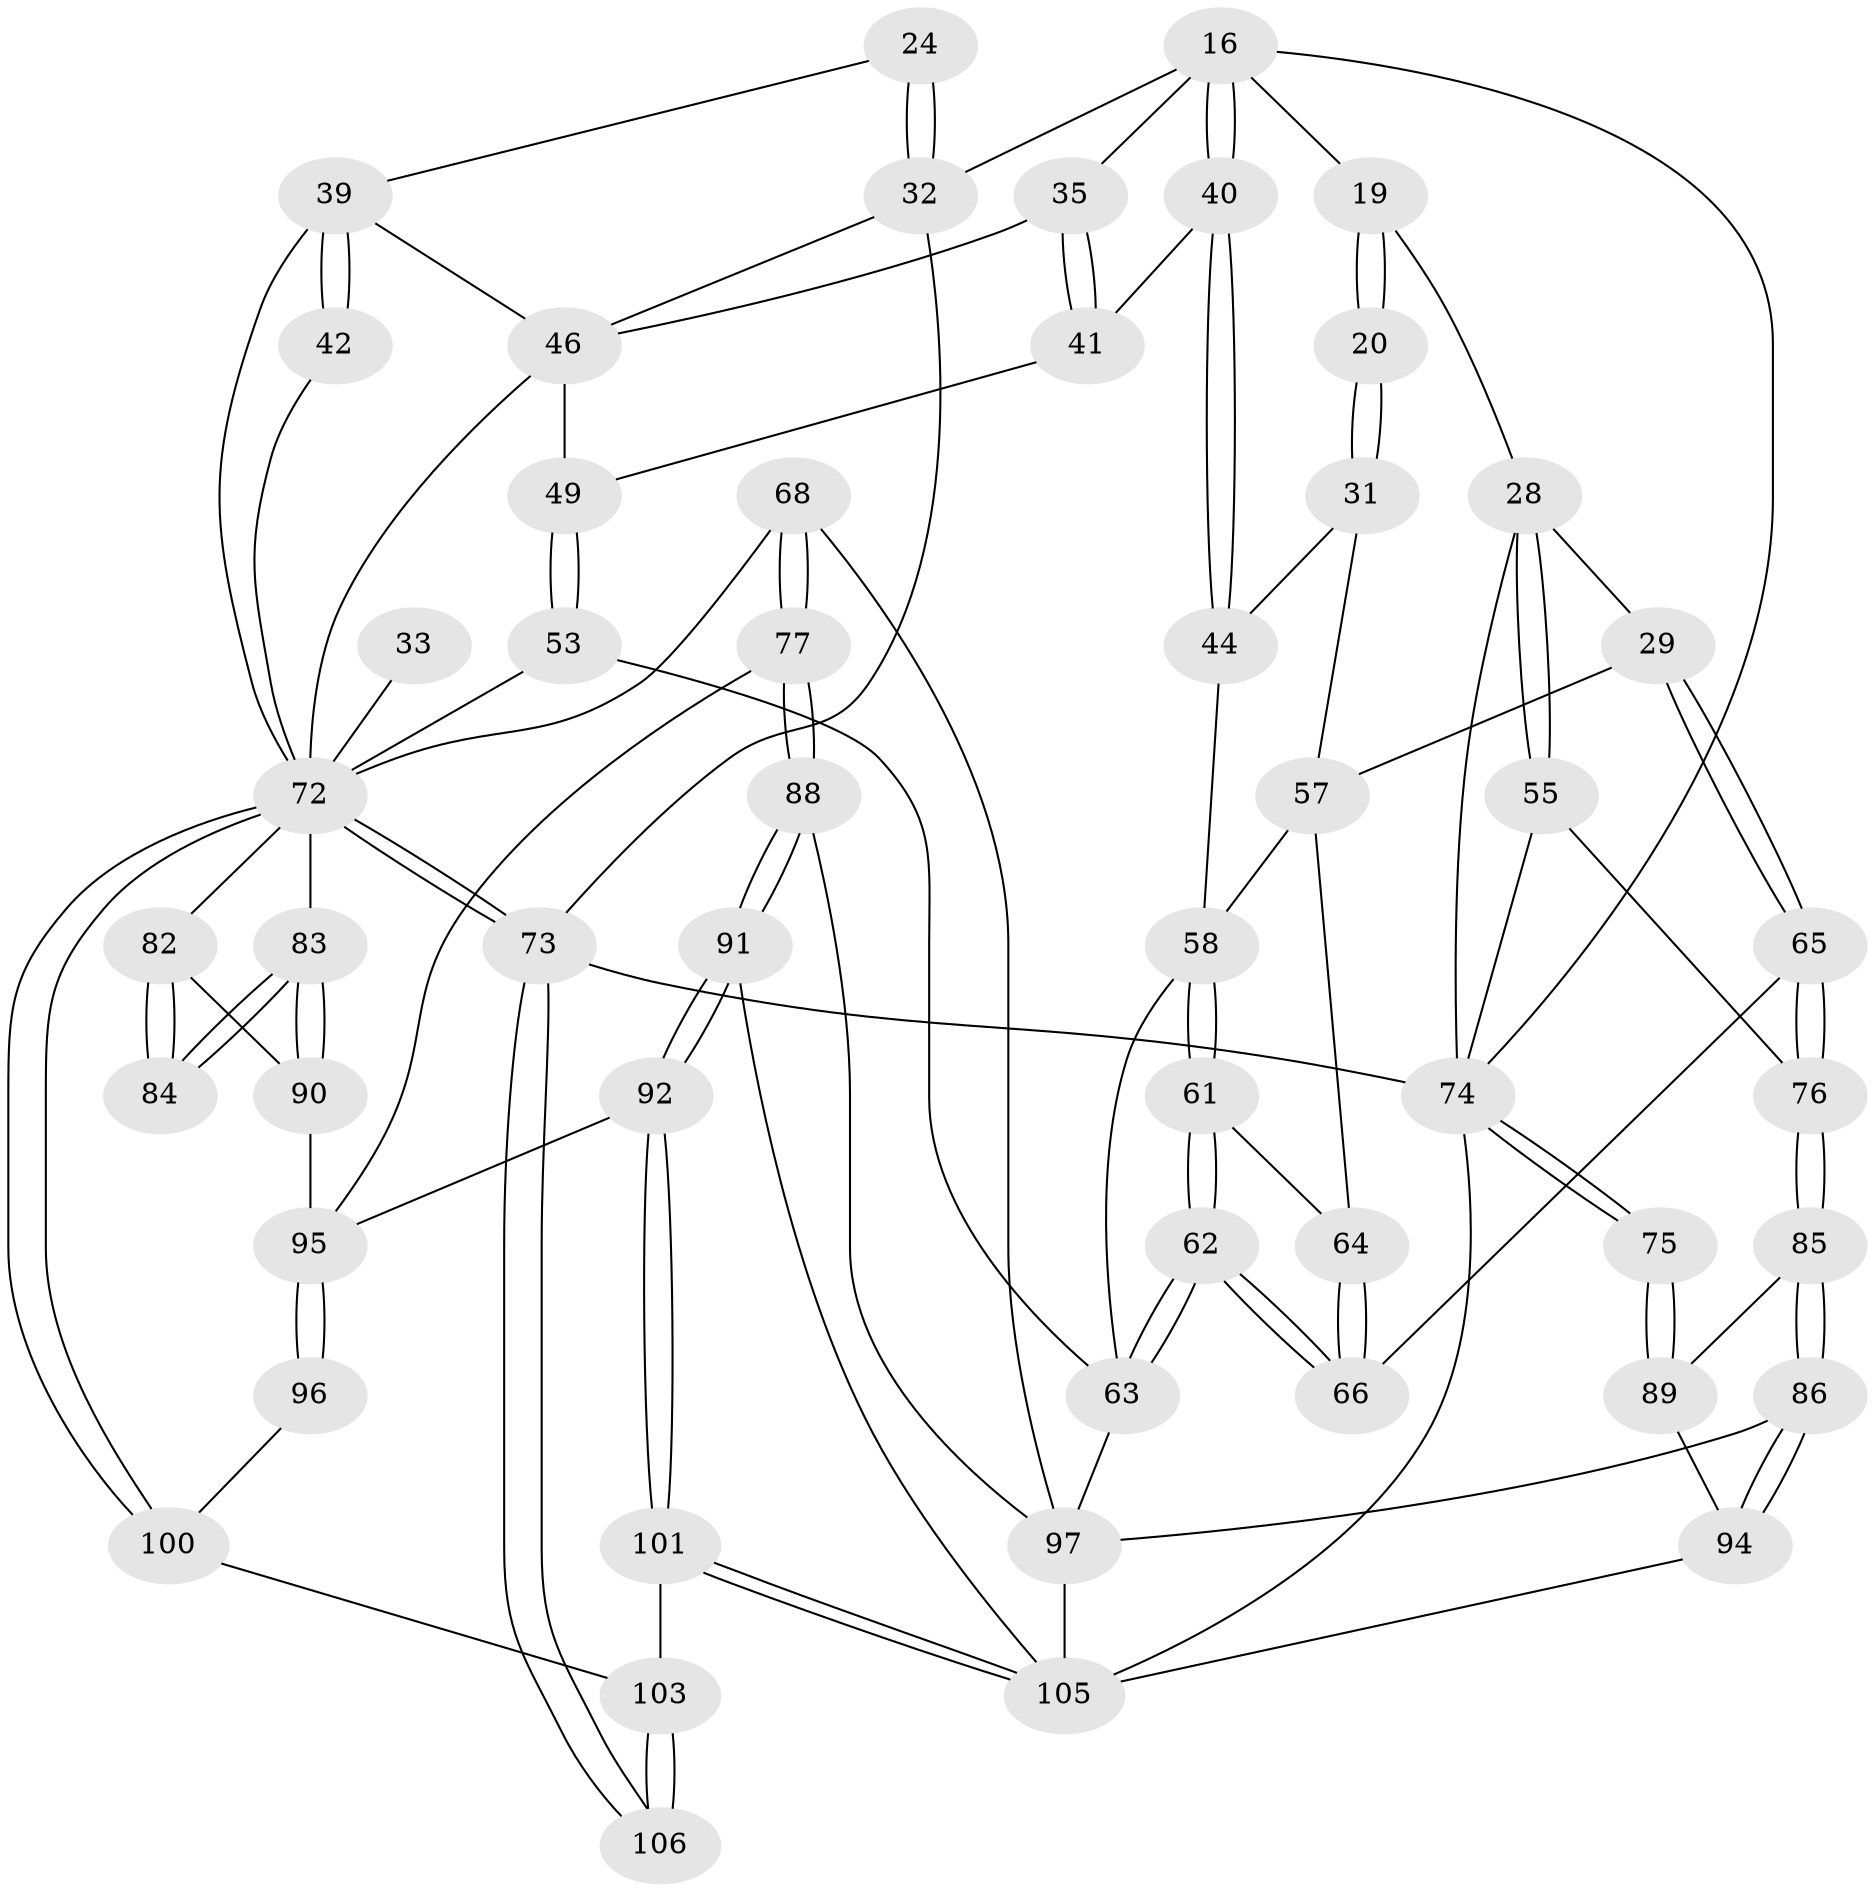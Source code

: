 // original degree distribution, {3: 0.02830188679245283, 6: 0.29245283018867924, 5: 0.3867924528301887, 4: 0.29245283018867924}
// Generated by graph-tools (version 1.1) at 2025/06/03/04/25 22:06:54]
// undirected, 53 vertices, 123 edges
graph export_dot {
graph [start="1"]
  node [color=gray90,style=filled];
  16 [pos="+0.5911812221032443+0.2724125575608969",super="+11+12+10"];
  19 [pos="+0.9349606966012101+0.242811225367398",super="+14+15"];
  20 [pos="+0.8196016634295342+0.2936898476678097"];
  24 [pos="+0.23367113463077102+0.1913542757580804"];
  28 [pos="+0.9890698774974241+0.5188423936508292",super="+18"];
  29 [pos="+0.9167579872715534+0.4967805089784605"];
  31 [pos="+0.8681849654762398+0.45262617464180277"];
  32 [pos="+0.24291652876183267+0.1908005699120261",super="+13+21"];
  33 [pos="+0+0.4351910667429726"];
  35 [pos="+0.3787828976202079+0.2821822498027478"];
  39 [pos="+0.19178642310445052+0.41018661263396883",super="+25+26"];
  40 [pos="+0.5828098468834383+0.35700546075676304"];
  41 [pos="+0.4688060977668124+0.4177112093879322"];
  42 [pos="+0.14042279841618752+0.4437459287090036"];
  44 [pos="+0.5905070432118099+0.3689772834221615"];
  46 [pos="+0.3317403716595599+0.4570805730287238",super="+38+36"];
  49 [pos="+0.42718500842324486+0.4752841610428444",super="+45"];
  53 [pos="+0.4355236796228507+0.5225845561361352"];
  55 [pos="+0.995788308647638+0.5218350962394157"];
  57 [pos="+0.8308380513604106+0.5171643000477714",super="+30"];
  58 [pos="+0.6502741843643074+0.5414459300941288",super="+50"];
  61 [pos="+0.6874946892229447+0.6454652315281956"];
  62 [pos="+0.6854039501051451+0.7429553977245654"];
  63 [pos="+0.6738110463721081+0.7570489819385675",super="+51+52"];
  64 [pos="+0.7731703272292819+0.6091189934161382"];
  65 [pos="+0.7641641894814781+0.7125816248378146"];
  66 [pos="+0.7634316571482089+0.7125850052468636"];
  68 [pos="+0.27658822477642075+0.6621063824099134"];
  72 [pos="+0+1",super="+71+34"];
  73 [pos="+0+1",super="+4"];
  74 [pos="+1+1",super="+3+54"];
  75 [pos="+1+0.9219571515210015"];
  76 [pos="+0.8671469223706085+0.729159093635363"];
  77 [pos="+0.27741213011566435+0.7519647234047072"];
  82 [pos="+0.14153874686542556+0.6272028566697301",super="+81"];
  83 [pos="+0+0.897879101586223"];
  84 [pos="+0.047856307516353114+0.7714902148770582"];
  85 [pos="+0.8773781975817087+0.781727140587319"];
  86 [pos="+0.7931790742089628+0.8344829155456187"];
  88 [pos="+0.48632214487784287+0.8336075111211491"];
  89 [pos="+0.8966740155697323+0.7999329965585872"];
  90 [pos="+0.1284879573326445+0.8745092914133422",super="+80"];
  91 [pos="+0.4676559209737019+0.9092749313253629"];
  92 [pos="+0.4465906534897903+0.9606502286002703"];
  94 [pos="+0.8533878312105433+0.9654302697927165"];
  95 [pos="+0.23032377474561466+0.8920810847076484",super="+93"];
  96 [pos="+0.23234830029050382+0.8969359102128001"];
  97 [pos="+0.6902181752840394+0.8940995096077564",super="+87+67"];
  100 [pos="+0.2303119330820361+0.9037415548546905"];
  101 [pos="+0.47681392050798943+1"];
  103 [pos="+0.23156100426792164+0.919816791525299",super="+102"];
  105 [pos="+0.6075019774618249+1",super="+98+104"];
  106 [pos="+0.0815215000516518+1"];
  16 -- 40;
  16 -- 40;
  16 -- 35;
  16 -- 32 [weight=2];
  16 -- 19 [weight=2];
  16 -- 74;
  19 -- 20 [weight=2];
  19 -- 20;
  19 -- 28;
  20 -- 31;
  20 -- 31;
  24 -- 32 [weight=2];
  24 -- 32;
  24 -- 39;
  28 -- 29;
  28 -- 55;
  28 -- 55;
  28 -- 74;
  29 -- 65;
  29 -- 65;
  29 -- 57;
  31 -- 44;
  31 -- 57;
  32 -- 46;
  32 -- 73;
  33 -- 72 [weight=3];
  35 -- 41;
  35 -- 41;
  35 -- 46;
  39 -- 42 [weight=2];
  39 -- 42;
  39 -- 46;
  39 -- 72;
  40 -- 41;
  40 -- 44;
  40 -- 44;
  41 -- 49;
  42 -- 72;
  44 -- 58;
  46 -- 49 [weight=2];
  46 -- 72;
  49 -- 53;
  49 -- 53;
  53 -- 72;
  53 -- 63;
  55 -- 76;
  55 -- 74;
  57 -- 58;
  57 -- 64;
  58 -- 61;
  58 -- 61;
  58 -- 63;
  61 -- 62;
  61 -- 62;
  61 -- 64;
  62 -- 63;
  62 -- 63;
  62 -- 66;
  62 -- 66;
  63 -- 97 [weight=2];
  64 -- 66;
  64 -- 66;
  65 -- 66;
  65 -- 76;
  65 -- 76;
  68 -- 77;
  68 -- 77;
  68 -- 72;
  68 -- 97;
  72 -- 73 [weight=2];
  72 -- 73;
  72 -- 100;
  72 -- 100;
  72 -- 82;
  72 -- 83;
  73 -- 106;
  73 -- 106;
  73 -- 74 [weight=2];
  74 -- 75 [weight=2];
  74 -- 75;
  74 -- 105;
  75 -- 89;
  75 -- 89;
  76 -- 85;
  76 -- 85;
  77 -- 88;
  77 -- 88;
  77 -- 95;
  82 -- 84 [weight=2];
  82 -- 84;
  82 -- 90;
  83 -- 84;
  83 -- 84;
  83 -- 90;
  83 -- 90;
  85 -- 86;
  85 -- 86;
  85 -- 89;
  86 -- 94;
  86 -- 94;
  86 -- 97;
  88 -- 91;
  88 -- 91;
  88 -- 97;
  89 -- 94;
  90 -- 95 [weight=2];
  91 -- 92;
  91 -- 92;
  91 -- 105;
  92 -- 101;
  92 -- 101;
  92 -- 95;
  94 -- 105;
  95 -- 96 [weight=2];
  95 -- 96;
  96 -- 100;
  97 -- 105 [weight=2];
  100 -- 103;
  101 -- 105;
  101 -- 105;
  101 -- 103;
  103 -- 106 [weight=2];
  103 -- 106;
}

